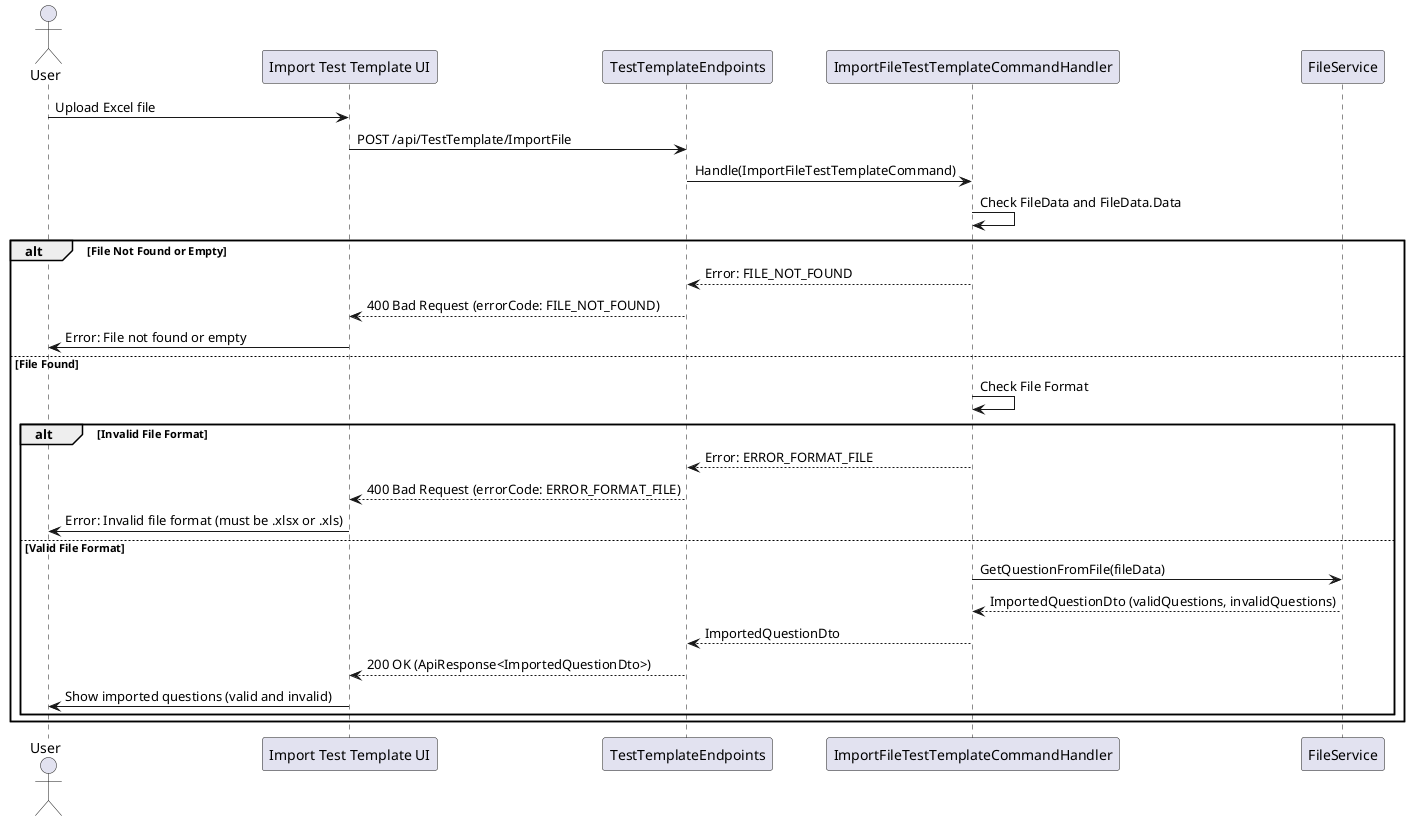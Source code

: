 @startuml
actor User
participant "Import Test Template UI" as UI
participant TestTemplateEndpoints
participant ImportFileTestTemplateCommandHandler as Handler
participant FileService

User -> UI : Upload Excel file
UI -> TestTemplateEndpoints : POST /api/TestTemplate/ImportFile
TestTemplateEndpoints -> Handler : Handle(ImportFileTestTemplateCommand)
Handler -> Handler : Check FileData and FileData.Data
alt File Not Found or Empty
    Handler --> TestTemplateEndpoints : Error: FILE_NOT_FOUND
    TestTemplateEndpoints --> UI : 400 Bad Request (errorCode: FILE_NOT_FOUND)
    UI -> User : Error: File not found or empty
else File Found
    Handler -> Handler : Check File Format
    alt Invalid File Format
        Handler --> TestTemplateEndpoints : Error: ERROR_FORMAT_FILE
        TestTemplateEndpoints --> UI : 400 Bad Request (errorCode: ERROR_FORMAT_FILE)
        UI -> User : Error: Invalid file format (must be .xlsx or .xls)
    else Valid File Format
        Handler -> FileService : GetQuestionFromFile(fileData)
        FileService --> Handler : ImportedQuestionDto (validQuestions, invalidQuestions)
        Handler --> TestTemplateEndpoints : ImportedQuestionDto
        TestTemplateEndpoints --> UI : 200 OK (ApiResponse<ImportedQuestionDto>)
        UI -> User : Show imported questions (valid and invalid)
    end
end
@enduml